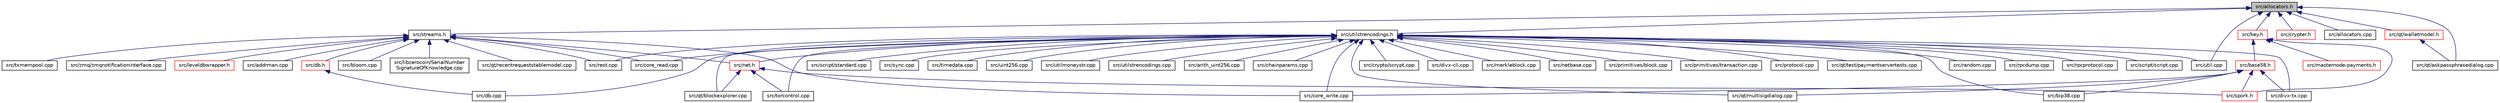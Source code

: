 digraph "src/allocators.h"
{
  edge [fontname="Helvetica",fontsize="10",labelfontname="Helvetica",labelfontsize="10"];
  node [fontname="Helvetica",fontsize="10",shape=record];
  Node8 [label="src/allocators.h",height=0.2,width=0.4,color="black", fillcolor="grey75", style="filled", fontcolor="black"];
  Node8 -> Node9 [dir="back",color="midnightblue",fontsize="10",style="solid",fontname="Helvetica"];
  Node9 [label="src/streams.h",height=0.2,width=0.4,color="black", fillcolor="white", style="filled",URL="$streams_8h.html"];
  Node9 -> Node10 [dir="back",color="midnightblue",fontsize="10",style="solid",fontname="Helvetica"];
  Node10 [label="src/net.h",height=0.2,width=0.4,color="red", fillcolor="white", style="filled",URL="$net_8h.html"];
  Node10 -> Node21 [dir="back",color="midnightblue",fontsize="10",style="solid",fontname="Helvetica"];
  Node21 [label="src/spork.h",height=0.2,width=0.4,color="red", fillcolor="white", style="filled",URL="$spork_8h.html"];
  Node10 -> Node17 [dir="back",color="midnightblue",fontsize="10",style="solid",fontname="Helvetica"];
  Node17 [label="src/qt/blockexplorer.cpp",height=0.2,width=0.4,color="black", fillcolor="white", style="filled",URL="$blockexplorer_8cpp.html"];
  Node10 -> Node117 [dir="back",color="midnightblue",fontsize="10",style="solid",fontname="Helvetica"];
  Node117 [label="src/torcontrol.cpp",height=0.2,width=0.4,color="black", fillcolor="white", style="filled",URL="$torcontrol_8cpp.html"];
  Node9 -> Node118 [dir="back",color="midnightblue",fontsize="10",style="solid",fontname="Helvetica"];
  Node118 [label="src/leveldbwrapper.h",height=0.2,width=0.4,color="red", fillcolor="white", style="filled",URL="$leveldbwrapper_8h.html"];
  Node9 -> Node120 [dir="back",color="midnightblue",fontsize="10",style="solid",fontname="Helvetica"];
  Node120 [label="src/db.h",height=0.2,width=0.4,color="red", fillcolor="white", style="filled",URL="$db_8h.html"];
  Node120 -> Node122 [dir="back",color="midnightblue",fontsize="10",style="solid",fontname="Helvetica"];
  Node122 [label="src/db.cpp",height=0.2,width=0.4,color="black", fillcolor="white", style="filled",URL="$db_8cpp.html"];
  Node9 -> Node123 [dir="back",color="midnightblue",fontsize="10",style="solid",fontname="Helvetica"];
  Node123 [label="src/addrman.cpp",height=0.2,width=0.4,color="black", fillcolor="white", style="filled",URL="$addrman_8cpp.html"];
  Node9 -> Node124 [dir="back",color="midnightblue",fontsize="10",style="solid",fontname="Helvetica"];
  Node124 [label="src/bloom.cpp",height=0.2,width=0.4,color="black", fillcolor="white", style="filled",URL="$bloom_8cpp.html"];
  Node9 -> Node125 [dir="back",color="midnightblue",fontsize="10",style="solid",fontname="Helvetica"];
  Node125 [label="src/core_read.cpp",height=0.2,width=0.4,color="black", fillcolor="white", style="filled",URL="$core__read_8cpp.html"];
  Node9 -> Node126 [dir="back",color="midnightblue",fontsize="10",style="solid",fontname="Helvetica"];
  Node126 [label="src/core_write.cpp",height=0.2,width=0.4,color="black", fillcolor="white", style="filled",URL="$core__write_8cpp.html"];
  Node9 -> Node127 [dir="back",color="midnightblue",fontsize="10",style="solid",fontname="Helvetica"];
  Node127 [label="src/libzerocoin/SerialNumber\lSignatureOfKnowledge.cpp",height=0.2,width=0.4,color="black", fillcolor="white", style="filled",URL="$_serial_number_signature_of_knowledge_8cpp.html",tooltip="SerialNumberSignatureOfKnowledge class for the Zerocoin library. "];
  Node9 -> Node57 [dir="back",color="midnightblue",fontsize="10",style="solid",fontname="Helvetica"];
  Node57 [label="src/qt/recentrequeststablemodel.cpp",height=0.2,width=0.4,color="black", fillcolor="white", style="filled",URL="$recentrequeststablemodel_8cpp.html"];
  Node9 -> Node106 [dir="back",color="midnightblue",fontsize="10",style="solid",fontname="Helvetica"];
  Node106 [label="src/rest.cpp",height=0.2,width=0.4,color="black", fillcolor="white", style="filled",URL="$rest_8cpp.html"];
  Node9 -> Node112 [dir="back",color="midnightblue",fontsize="10",style="solid",fontname="Helvetica"];
  Node112 [label="src/txmempool.cpp",height=0.2,width=0.4,color="black", fillcolor="white", style="filled",URL="$txmempool_8cpp.html"];
  Node9 -> Node113 [dir="back",color="midnightblue",fontsize="10",style="solid",fontname="Helvetica"];
  Node113 [label="src/zmq/zmqnotificationinterface.cpp",height=0.2,width=0.4,color="black", fillcolor="white", style="filled",URL="$zmqnotificationinterface_8cpp.html"];
  Node8 -> Node128 [dir="back",color="midnightblue",fontsize="10",style="solid",fontname="Helvetica"];
  Node128 [label="src/utilstrencodings.h",height=0.2,width=0.4,color="black", fillcolor="white", style="filled",URL="$utilstrencodings_8h.html"];
  Node128 -> Node10 [dir="back",color="midnightblue",fontsize="10",style="solid",fontname="Helvetica"];
  Node128 -> Node129 [dir="back",color="midnightblue",fontsize="10",style="solid",fontname="Helvetica"];
  Node129 [label="src/arith_uint256.cpp",height=0.2,width=0.4,color="black", fillcolor="white", style="filled",URL="$arith__uint256_8cpp.html"];
  Node128 -> Node130 [dir="back",color="midnightblue",fontsize="10",style="solid",fontname="Helvetica"];
  Node130 [label="src/bip38.cpp",height=0.2,width=0.4,color="black", fillcolor="white", style="filled",URL="$bip38_8cpp.html"];
  Node128 -> Node131 [dir="back",color="midnightblue",fontsize="10",style="solid",fontname="Helvetica"];
  Node131 [label="src/chainparams.cpp",height=0.2,width=0.4,color="black", fillcolor="white", style="filled",URL="$chainparams_8cpp.html"];
  Node128 -> Node125 [dir="back",color="midnightblue",fontsize="10",style="solid",fontname="Helvetica"];
  Node128 -> Node126 [dir="back",color="midnightblue",fontsize="10",style="solid",fontname="Helvetica"];
  Node128 -> Node132 [dir="back",color="midnightblue",fontsize="10",style="solid",fontname="Helvetica"];
  Node132 [label="src/crypto/scrypt.cpp",height=0.2,width=0.4,color="black", fillcolor="white", style="filled",URL="$scrypt_8cpp.html"];
  Node128 -> Node122 [dir="back",color="midnightblue",fontsize="10",style="solid",fontname="Helvetica"];
  Node128 -> Node133 [dir="back",color="midnightblue",fontsize="10",style="solid",fontname="Helvetica"];
  Node133 [label="src/divx-cli.cpp",height=0.2,width=0.4,color="black", fillcolor="white", style="filled",URL="$divx-cli_8cpp.html"];
  Node128 -> Node134 [dir="back",color="midnightblue",fontsize="10",style="solid",fontname="Helvetica"];
  Node134 [label="src/divx-tx.cpp",height=0.2,width=0.4,color="black", fillcolor="white", style="filled",URL="$divx-tx_8cpp.html"];
  Node128 -> Node135 [dir="back",color="midnightblue",fontsize="10",style="solid",fontname="Helvetica"];
  Node135 [label="src/merkleblock.cpp",height=0.2,width=0.4,color="black", fillcolor="white", style="filled",URL="$merkleblock_8cpp.html"];
  Node128 -> Node136 [dir="back",color="midnightblue",fontsize="10",style="solid",fontname="Helvetica"];
  Node136 [label="src/netbase.cpp",height=0.2,width=0.4,color="black", fillcolor="white", style="filled",URL="$netbase_8cpp.html"];
  Node128 -> Node137 [dir="back",color="midnightblue",fontsize="10",style="solid",fontname="Helvetica"];
  Node137 [label="src/primitives/block.cpp",height=0.2,width=0.4,color="black", fillcolor="white", style="filled",URL="$block_8cpp.html"];
  Node128 -> Node100 [dir="back",color="midnightblue",fontsize="10",style="solid",fontname="Helvetica"];
  Node100 [label="src/primitives/transaction.cpp",height=0.2,width=0.4,color="black", fillcolor="white", style="filled",URL="$transaction_8cpp.html"];
  Node128 -> Node138 [dir="back",color="midnightblue",fontsize="10",style="solid",fontname="Helvetica"];
  Node138 [label="src/protocol.cpp",height=0.2,width=0.4,color="black", fillcolor="white", style="filled",URL="$protocol_8cpp.html"];
  Node128 -> Node17 [dir="back",color="midnightblue",fontsize="10",style="solid",fontname="Helvetica"];
  Node128 -> Node36 [dir="back",color="midnightblue",fontsize="10",style="solid",fontname="Helvetica"];
  Node36 [label="src/qt/multisigdialog.cpp",height=0.2,width=0.4,color="black", fillcolor="white", style="filled",URL="$multisigdialog_8cpp.html"];
  Node128 -> Node47 [dir="back",color="midnightblue",fontsize="10",style="solid",fontname="Helvetica"];
  Node47 [label="src/qt/test/paymentservertests.cpp",height=0.2,width=0.4,color="black", fillcolor="white", style="filled",URL="$paymentservertests_8cpp.html"];
  Node128 -> Node139 [dir="back",color="midnightblue",fontsize="10",style="solid",fontname="Helvetica"];
  Node139 [label="src/random.cpp",height=0.2,width=0.4,color="black", fillcolor="white", style="filled",URL="$random_8cpp.html"];
  Node128 -> Node106 [dir="back",color="midnightblue",fontsize="10",style="solid",fontname="Helvetica"];
  Node128 -> Node94 [dir="back",color="midnightblue",fontsize="10",style="solid",fontname="Helvetica"];
  Node94 [label="src/rpcdump.cpp",height=0.2,width=0.4,color="black", fillcolor="white", style="filled",URL="$rpcdump_8cpp.html"];
  Node128 -> Node140 [dir="back",color="midnightblue",fontsize="10",style="solid",fontname="Helvetica"];
  Node140 [label="src/rpcprotocol.cpp",height=0.2,width=0.4,color="black", fillcolor="white", style="filled",URL="$rpcprotocol_8cpp.html"];
  Node128 -> Node141 [dir="back",color="midnightblue",fontsize="10",style="solid",fontname="Helvetica"];
  Node141 [label="src/script/script.cpp",height=0.2,width=0.4,color="black", fillcolor="white", style="filled",URL="$script_8cpp.html"];
  Node128 -> Node142 [dir="back",color="midnightblue",fontsize="10",style="solid",fontname="Helvetica"];
  Node142 [label="src/script/standard.cpp",height=0.2,width=0.4,color="black", fillcolor="white", style="filled",URL="$standard_8cpp.html"];
  Node128 -> Node143 [dir="back",color="midnightblue",fontsize="10",style="solid",fontname="Helvetica"];
  Node143 [label="src/sync.cpp",height=0.2,width=0.4,color="black", fillcolor="white", style="filled",URL="$sync_8cpp.html"];
  Node128 -> Node144 [dir="back",color="midnightblue",fontsize="10",style="solid",fontname="Helvetica"];
  Node144 [label="src/timedata.cpp",height=0.2,width=0.4,color="black", fillcolor="white", style="filled",URL="$timedata_8cpp.html"];
  Node128 -> Node117 [dir="back",color="midnightblue",fontsize="10",style="solid",fontname="Helvetica"];
  Node128 -> Node145 [dir="back",color="midnightblue",fontsize="10",style="solid",fontname="Helvetica"];
  Node145 [label="src/uint256.cpp",height=0.2,width=0.4,color="black", fillcolor="white", style="filled",URL="$uint256_8cpp.html"];
  Node128 -> Node146 [dir="back",color="midnightblue",fontsize="10",style="solid",fontname="Helvetica"];
  Node146 [label="src/util.cpp",height=0.2,width=0.4,color="black", fillcolor="white", style="filled",URL="$util_8cpp.html"];
  Node128 -> Node147 [dir="back",color="midnightblue",fontsize="10",style="solid",fontname="Helvetica"];
  Node147 [label="src/utilmoneystr.cpp",height=0.2,width=0.4,color="black", fillcolor="white", style="filled",URL="$utilmoneystr_8cpp.html"];
  Node128 -> Node148 [dir="back",color="midnightblue",fontsize="10",style="solid",fontname="Helvetica"];
  Node148 [label="src/utilstrencodings.cpp",height=0.2,width=0.4,color="black", fillcolor="white", style="filled",URL="$utilstrencodings_8cpp.html"];
  Node8 -> Node149 [dir="back",color="midnightblue",fontsize="10",style="solid",fontname="Helvetica"];
  Node149 [label="src/key.h",height=0.2,width=0.4,color="red", fillcolor="white", style="filled",URL="$key_8h.html"];
  Node149 -> Node150 [dir="back",color="midnightblue",fontsize="10",style="solid",fontname="Helvetica"];
  Node150 [label="src/base58.h",height=0.2,width=0.4,color="red", fillcolor="white", style="filled",URL="$base58_8h.html"];
  Node150 -> Node21 [dir="back",color="midnightblue",fontsize="10",style="solid",fontname="Helvetica"];
  Node150 -> Node130 [dir="back",color="midnightblue",fontsize="10",style="solid",fontname="Helvetica"];
  Node150 -> Node126 [dir="back",color="midnightblue",fontsize="10",style="solid",fontname="Helvetica"];
  Node150 -> Node134 [dir="back",color="midnightblue",fontsize="10",style="solid",fontname="Helvetica"];
  Node150 -> Node36 [dir="back",color="midnightblue",fontsize="10",style="solid",fontname="Helvetica"];
  Node149 -> Node21 [dir="back",color="midnightblue",fontsize="10",style="solid",fontname="Helvetica"];
  Node149 -> Node83 [dir="back",color="midnightblue",fontsize="10",style="solid",fontname="Helvetica"];
  Node83 [label="src/masternode-payments.h",height=0.2,width=0.4,color="red", fillcolor="white", style="filled",URL="$masternode-payments_8h.html"];
  Node8 -> Node167 [dir="back",color="midnightblue",fontsize="10",style="solid",fontname="Helvetica"];
  Node167 [label="src/crypter.h",height=0.2,width=0.4,color="red", fillcolor="white", style="filled",URL="$crypter_8h.html"];
  Node8 -> Node175 [dir="back",color="midnightblue",fontsize="10",style="solid",fontname="Helvetica"];
  Node175 [label="src/allocators.cpp",height=0.2,width=0.4,color="black", fillcolor="white", style="filled",URL="$allocators_8cpp.html"];
  Node8 -> Node28 [dir="back",color="midnightblue",fontsize="10",style="solid",fontname="Helvetica"];
  Node28 [label="src/qt/walletmodel.h",height=0.2,width=0.4,color="red", fillcolor="white", style="filled",URL="$walletmodel_8h.html"];
  Node28 -> Node32 [dir="back",color="midnightblue",fontsize="10",style="solid",fontname="Helvetica"];
  Node32 [label="src/qt/askpassphrasedialog.cpp",height=0.2,width=0.4,color="black", fillcolor="white", style="filled",URL="$askpassphrasedialog_8cpp.html"];
  Node8 -> Node32 [dir="back",color="midnightblue",fontsize="10",style="solid",fontname="Helvetica"];
  Node8 -> Node146 [dir="back",color="midnightblue",fontsize="10",style="solid",fontname="Helvetica"];
}
